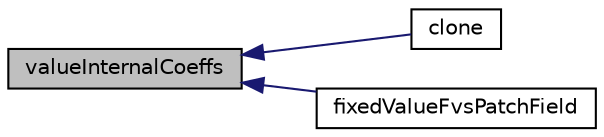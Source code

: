 digraph "valueInternalCoeffs"
{
  bgcolor="transparent";
  edge [fontname="Helvetica",fontsize="10",labelfontname="Helvetica",labelfontsize="10"];
  node [fontname="Helvetica",fontsize="10",shape=record];
  rankdir="LR";
  Node34 [label="valueInternalCoeffs",height=0.2,width=0.4,color="black", fillcolor="grey75", style="filled", fontcolor="black"];
  Node34 -> Node35 [dir="back",color="midnightblue",fontsize="10",style="solid",fontname="Helvetica"];
  Node35 [label="clone",height=0.2,width=0.4,color="black",URL="$a23189.html#a6be0f2b553017cb09cab46d549d3610b",tooltip="Construct and return a clone setting internal field reference. "];
  Node34 -> Node36 [dir="back",color="midnightblue",fontsize="10",style="solid",fontname="Helvetica"];
  Node36 [label="fixedValueFvsPatchField",height=0.2,width=0.4,color="black",URL="$a23189.html#a82efff67191e760789545fdda14beecc",tooltip="Construct as copy setting internal field reference. "];
}
